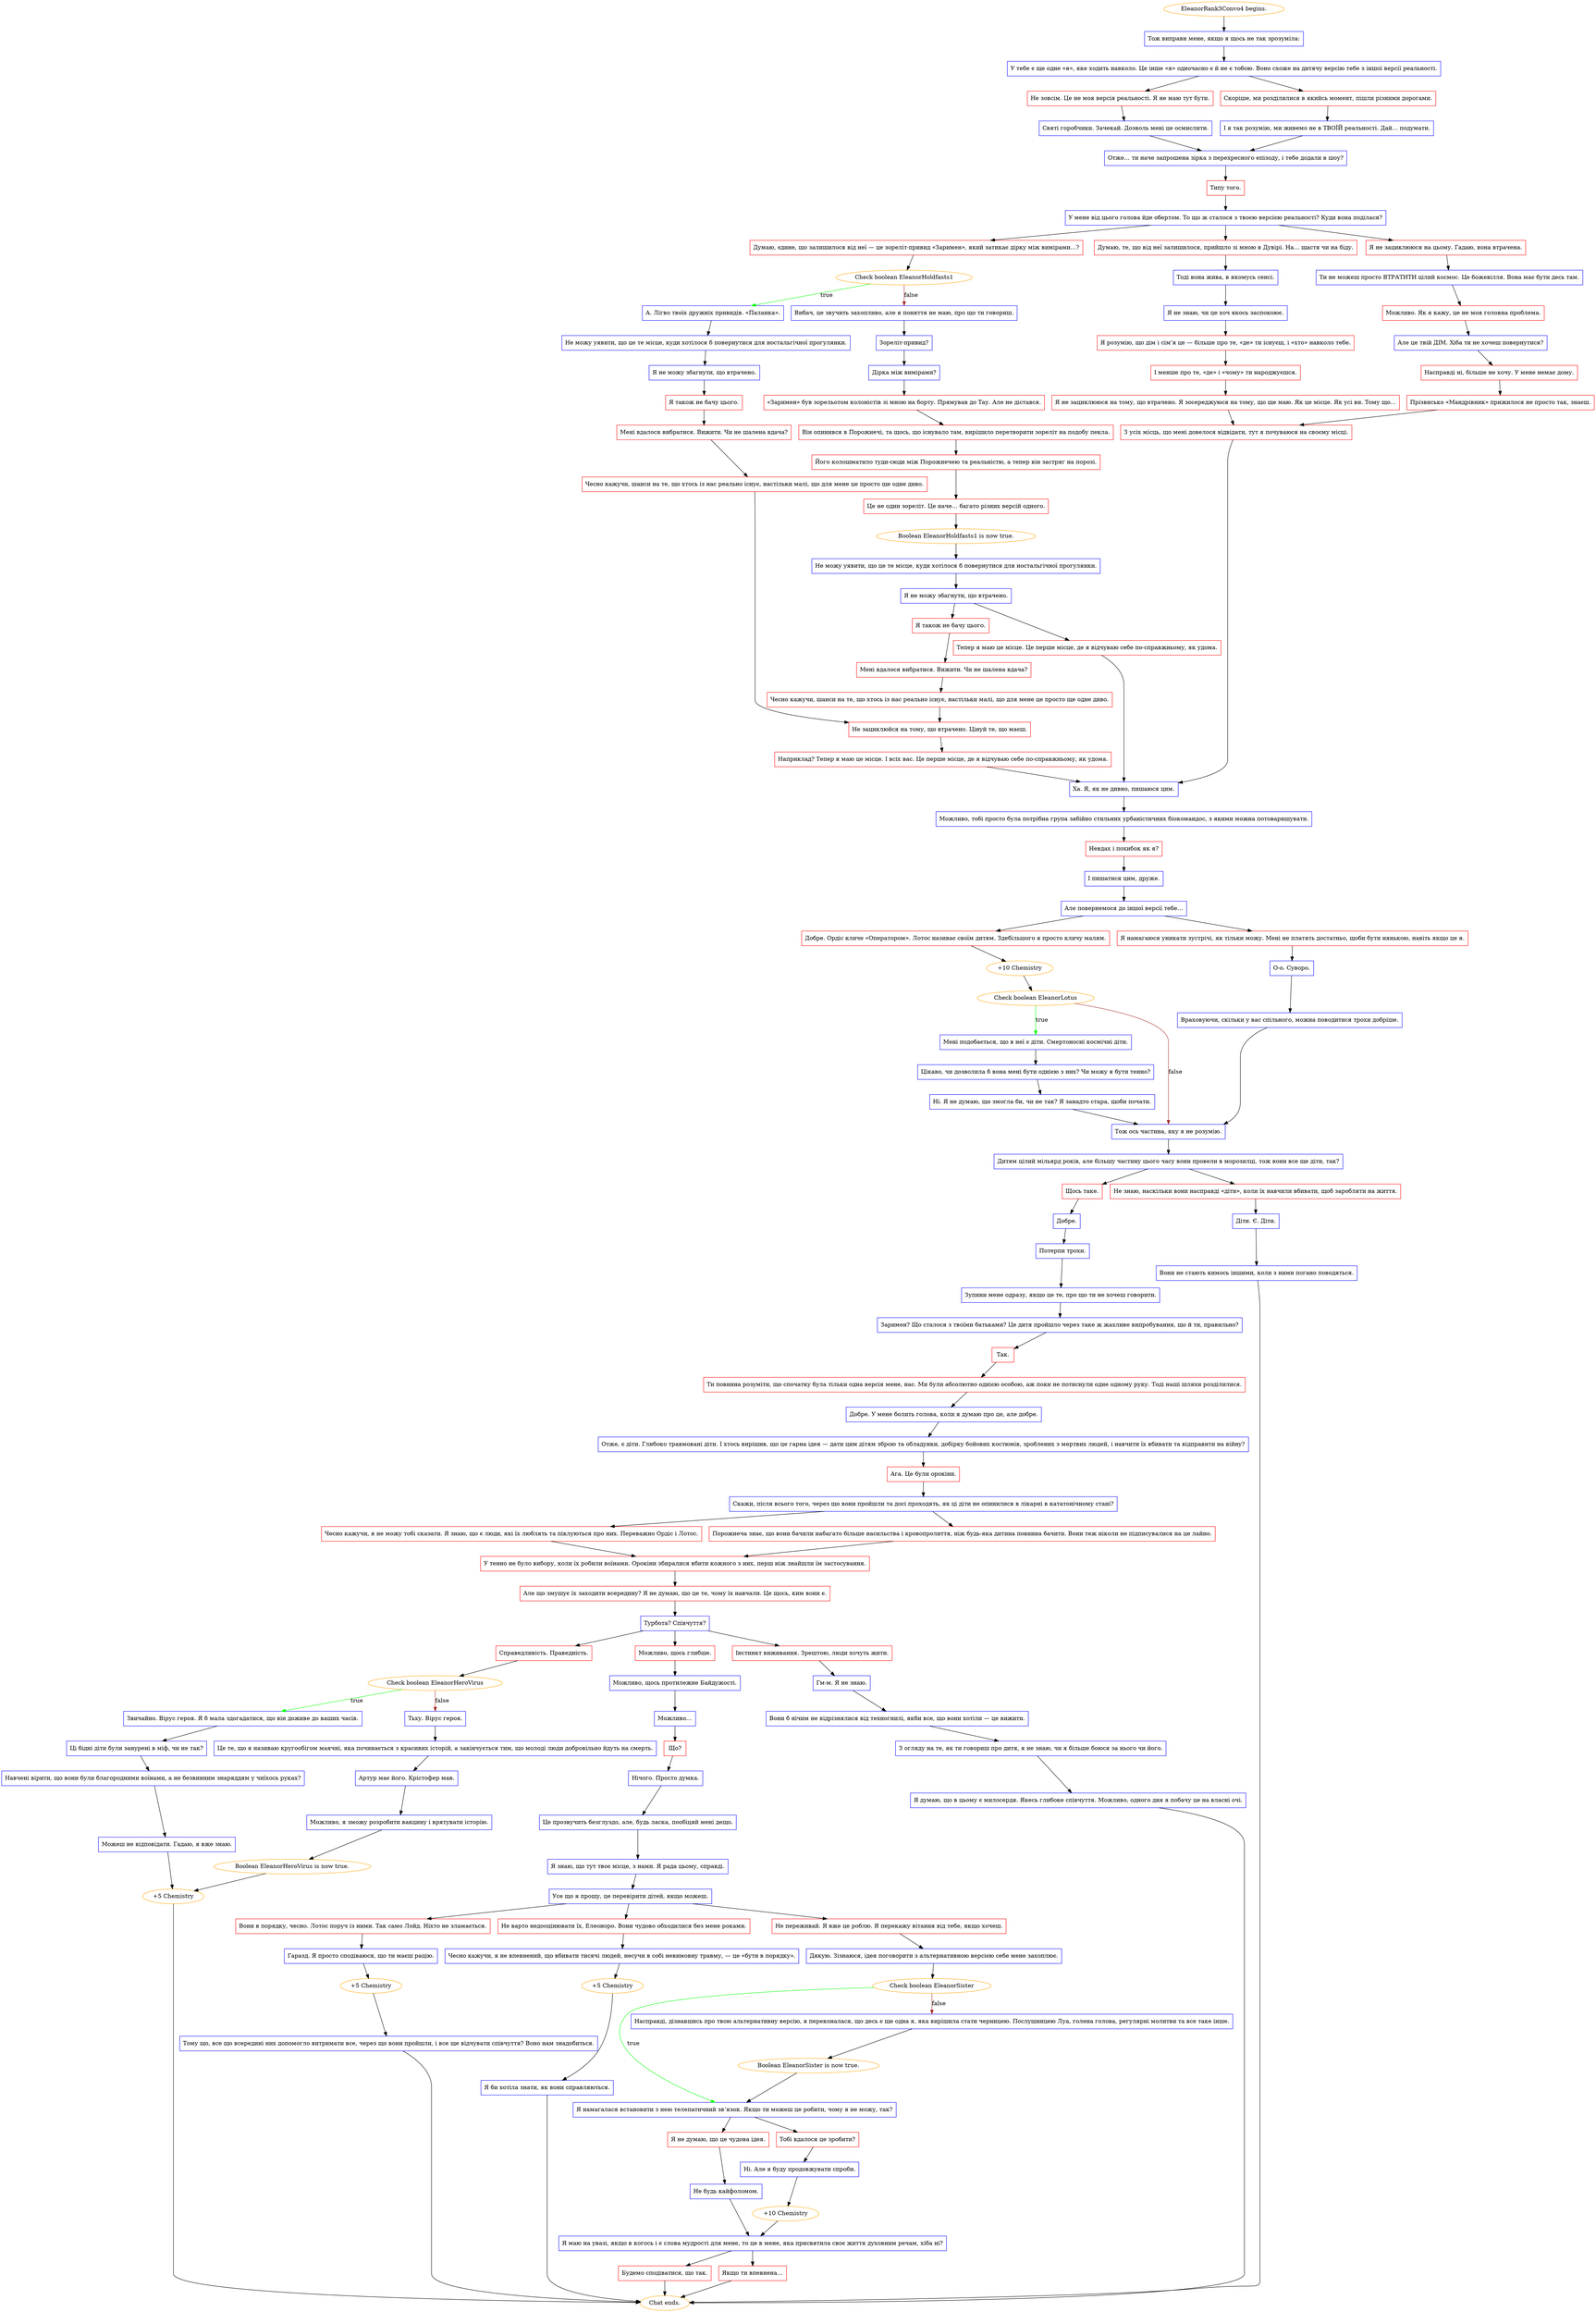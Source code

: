 digraph {
	"EleanorRank3Convo4 begins." [color=orange];
		"EleanorRank3Convo4 begins." -> j4289081601;
	j4289081601 [label="Тож виправи мене, якщо я щось не так зрозуміла:",shape=box,color=blue];
		j4289081601 -> j3206718370;
	j3206718370 [label="У тебе є ще одне «я», яке ходить навколо. Це інше «я» одночасно є й не є тобою. Воно схоже на дитячу версію тебе з іншої версії реальності.",shape=box,color=blue];
		j3206718370 -> j1398527731;
		j3206718370 -> j2006253951;
	j1398527731 [label="Не зовсім. Це не моя версія реальності. Я не маю тут бути.",shape=box,color=red];
		j1398527731 -> j2717525150;
	j2006253951 [label="Скоріше, ми розділилися в якийсь момент, пішли різними дорогами.",shape=box,color=red];
		j2006253951 -> j3439850500;
	j2717525150 [label="Святі горобчики. Зачекай. Дозволь мені це осмислити.",shape=box,color=blue];
		j2717525150 -> j2345143230;
	j3439850500 [label="І я так розумію, ми живемо не в ТВОЇЙ реальності. Дай… подумати.",shape=box,color=blue];
		j3439850500 -> j2345143230;
	j2345143230 [label="Отже… ти наче запрошена зірка з перехресного епізоду, і тебе додали в шоу?",shape=box,color=blue];
		j2345143230 -> j2063978077;
	j2063978077 [label="Типу того.",shape=box,color=red];
		j2063978077 -> j1553226688;
	j1553226688 [label="У мене від цього голова йде обертом. То що ж сталося з твоєю версією реальності? Куди вона поділася?",shape=box,color=blue];
		j1553226688 -> j3998394523;
		j1553226688 -> j1876920644;
		j1553226688 -> j2238799799;
	j3998394523 [label="Думаю, єдине, що залишилося від неї — це зореліт-привид «Заримен», який затикає дірку між вимірами…?",shape=box,color=red];
		j3998394523 -> j622483262;
	j1876920644 [label="Думаю, те, що від неї залишилося, прийшло зі мною в Дувірі. На… щастя чи на біду.",shape=box,color=red];
		j1876920644 -> j927181399;
	j2238799799 [label="Я не зациклююся на цьому. Гадаю, вона втрачена.",shape=box,color=red];
		j2238799799 -> j3472077143;
	j622483262 [label="Check boolean EleanorHoldfasts1",color=orange];
		j622483262 -> j896471733 [label=true,color=green];
		j622483262 -> j2626816608 [label=false,color=brown];
	j927181399 [label="Тоді вона жива, в якомусь сенсі.",shape=box,color=blue];
		j927181399 -> j3492788674;
	j3472077143 [label="Ти не можеш просто ВТРАТИТИ цілий космос. Це божевілля. Вона має бути десь там.",shape=box,color=blue];
		j3472077143 -> j2571676085;
	j896471733 [label="А. Лігво твоїх дружніх привидів. «Паланка».",shape=box,color=blue];
		j896471733 -> j830645046;
	j2626816608 [label="Вибач, це звучить захопливо, але я поняття не маю, про що ти говориш.",shape=box,color=blue];
		j2626816608 -> j3585899425;
	j3492788674 [label="Я не знаю, чи це хоч якось заспокоює.",shape=box,color=blue];
		j3492788674 -> j4159757612;
	j2571676085 [label="Можливо. Як я кажу, це не моя головна проблема.",shape=box,color=red];
		j2571676085 -> j3105344496;
	j830645046 [label="Не можу уявити, що це те місце, куди хотілося б повернутися для ностальгічної прогулянки.",shape=box,color=blue];
		j830645046 -> j1361613779;
	j3585899425 [label="Зореліт-привид?",shape=box,color=blue];
		j3585899425 -> j1816814555;
	j4159757612 [label="Я розумію, що дім і сім’я це — більше про те, «де» ти існуєш, і «хто» навколо тебе.",shape=box,color=red];
		j4159757612 -> j2694157899;
	j3105344496 [label="Але це твій ДІМ. Хіба ти не хочеш повернутися?",shape=box,color=blue];
		j3105344496 -> j1674544884;
	j1361613779 [label="Я не можу збагнути, що втрачено.",shape=box,color=blue];
		j1361613779 -> j980047039;
	j1816814555 [label="Дірка між вимірами?",shape=box,color=blue];
		j1816814555 -> j4279459893;
	j2694157899 [label="І менше про те, «де» і «чому» ти народжуєшся.",shape=box,color=red];
		j2694157899 -> j1295919186;
	j1674544884 [label="Насправді ні, більше не хочу. У мене немає дому.",shape=box,color=red];
		j1674544884 -> j1400018515;
	j980047039 [label="Я також не бачу цього.",shape=box,color=red];
		j980047039 -> j311343775;
	j4279459893 [label="«Заримен» був зорельотом колоністів зі мною на борту. Прямував до Тау. Але не дістався.",shape=box,color=red];
		j4279459893 -> j3291397199;
	j1295919186 [label="Я не зациклююся на тому, що втрачено. Я зосереджуюся на тому, що ще маю. Як це місце. Як усі ви. Тому що…",shape=box,color=red];
		j1295919186 -> j2195914532;
	j1400018515 [label="Прізвисько «Мандрівник» прижилося не просто так, знаєш.",shape=box,color=red];
		j1400018515 -> j2195914532;
	j311343775 [label="Мені вдалося вибратися. Вижити. Чи не шалена вдача?",shape=box,color=red];
		j311343775 -> j948494725;
	j3291397199 [label="Він опинився в Порожнечі, та щось, що існувало там, вирішило перетворити зореліт на подобу пекла.",shape=box,color=red];
		j3291397199 -> j3153416823;
	j2195914532 [label="З усіх місць, що мені довелося відвідати, тут я почуваюся на своєму місці.",shape=box,color=red];
		j2195914532 -> j402661431;
	j948494725 [label="Чесно кажучи, шанси на те, що хтось із нас реально існує, настільки малі, що для мене це просто ще одне диво.",shape=box,color=red];
		j948494725 -> j616063775;
	j3153416823 [label="Його колошматило туди-сюди між Порожнечею та реальністю, а тепер він застряг на порозі.",shape=box,color=red];
		j3153416823 -> j3437058313;
	j402661431 [label="Ха. Я, як не дивно, пишаюся цим.",shape=box,color=blue];
		j402661431 -> j3403342449;
	j616063775 [label="Не зациклюйся на тому, що втрачено. Цінуй те, що маєш.",shape=box,color=red];
		j616063775 -> j2807300306;
	j3437058313 [label="Це не один зореліт. Це наче… багато різних версій одного.",shape=box,color=red];
		j3437058313 -> j4202396587;
	j3403342449 [label="Можливо, тобі просто була потрібна група забійно стильних урбаністичних біокомандос, з якими можна потоваришувати.",shape=box,color=blue];
		j3403342449 -> j787840071;
	j2807300306 [label="Наприклад? Тепер я маю це місце. І всіх вас. Це перше місце, де я відчуваю себе по-справжньому, як удома.",shape=box,color=red];
		j2807300306 -> j402661431;
	j4202396587 [label="Boolean EleanorHoldfasts1 is now true.",color=orange];
		j4202396587 -> j4168277668;
	j787840071 [label="Невдах і похибок як я?",shape=box,color=red];
		j787840071 -> j1009595048;
	j4168277668 [label="Не можу уявити, що це те місце, куди хотілося б повернутися для ностальгічної прогулянки.",shape=box,color=blue];
		j4168277668 -> j3175334095;
	j1009595048 [label="І пишатися цим, друже.",shape=box,color=blue];
		j1009595048 -> j304505208;
	j3175334095 [label="Я не можу збагнути, що втрачено.",shape=box,color=blue];
		j3175334095 -> j2326261605;
		j3175334095 -> j3223651470;
	j304505208 [label="Але повернемося до іншої версії тебе…",shape=box,color=blue];
		j304505208 -> j2059626294;
		j304505208 -> j3669826401;
	j2326261605 [label="Я також не бачу цього.",shape=box,color=red];
		j2326261605 -> j2559790414;
	j3223651470 [label="Тепер я маю це місце. Це перше місце, де я відчуваю себе по-справжньому, як удома.",shape=box,color=red];
		j3223651470 -> j402661431;
	j2059626294 [label="Добре. Ордіс кличе «Оператором». Лотос називає своїм дитям. Здебільшого я просто кличу малям.",shape=box,color=red];
		j2059626294 -> j4061780858;
	j3669826401 [label="Я намагаюся уникати зустрічі, як тільки можу. Мені не платять достатньо, щоби бути нянькою, навіть якщо це я.",shape=box,color=red];
		j3669826401 -> j2005000558;
	j2559790414 [label="Мені вдалося вибратися. Вижити. Чи не шалена вдача?",shape=box,color=red];
		j2559790414 -> j3096469906;
	j4061780858 [label="+10 Chemistry",color=orange];
		j4061780858 -> j3978629636;
	j2005000558 [label="О-о. Суворо.",shape=box,color=blue];
		j2005000558 -> j2058763208;
	j3096469906 [label="Чесно кажучи, шанси на те, що хтось із нас реально існує, настільки малі, що для мене це просто ще одне диво.",shape=box,color=red];
		j3096469906 -> j616063775;
	j3978629636 [label="Check boolean EleanorLotus",color=orange];
		j3978629636 -> j2289618506 [label=true,color=green];
		j3978629636 -> j1784322073 [label=false,color=brown];
	j2058763208 [label="Враховуючи, скільки у вас спільного, можна поводитися трохи добріше.",shape=box,color=blue];
		j2058763208 -> j1784322073;
	j2289618506 [label="Мені подобається, що в неї є діти. Смертоносні космічні діти.",shape=box,color=blue];
		j2289618506 -> j3289854112;
	j1784322073 [label="Тож ось частина, яку я не розумію.",shape=box,color=blue];
		j1784322073 -> j870512527;
	j3289854112 [label="Цікаво, чи дозволила б вона мені бути однією з них? Чи можу я бути тенно?",shape=box,color=blue];
		j3289854112 -> j1685993846;
	j870512527 [label="Дитям цілий мільярд років, але більшу частину цього часу вони провели в морозилці, тож вони все ще діти, так?",shape=box,color=blue];
		j870512527 -> j2255343676;
		j870512527 -> j3950405127;
	j1685993846 [label="Ні. Я не думаю, що змогла би, чи не так? Я занадто стара, щоби почати.",shape=box,color=blue];
		j1685993846 -> j1784322073;
	j2255343676 [label="Щось таке.",shape=box,color=red];
		j2255343676 -> j1819235299;
	j3950405127 [label="Не знаю, наскільки вони насправді «діти», коли їх навчили вбивати, щоб заробляти на життя.",shape=box,color=red];
		j3950405127 -> j3188446647;
	j1819235299 [label="Добре.",shape=box,color=blue];
		j1819235299 -> j1036246875;
	j3188446647 [label="Діти. Є. Діти.",shape=box,color=blue];
		j3188446647 -> j432162981;
	j1036246875 [label="Потерпи трохи.",shape=box,color=blue];
		j1036246875 -> j2298168406;
	j432162981 [label="Вони не стають кимось іншими, коли з ними погано поводяться.",shape=box,color=blue];
		j432162981 -> "Chat ends.";
	j2298168406 [label="Зупини мене одразу, якщо це те, про що ти не хочеш говорити.",shape=box,color=blue];
		j2298168406 -> j2075140409;
	"Chat ends." [color=orange];
	j2075140409 [label="Заримен? Що сталося з твоїми батьками? Це дитя пройшло через таке ж жахливе випробування, що й ти, правильно?",shape=box,color=blue];
		j2075140409 -> j1567873388;
	j1567873388 [label="Так.",shape=box,color=red];
		j1567873388 -> j1201906971;
	j1201906971 [label="Ти повинна розуміти, що спочатку була тільки одна версія мене, нас. Ми були абсолютно однією особою, аж поки не потиснули одне одному руку. Тоді наші шляхи розділилися.",shape=box,color=red];
		j1201906971 -> j2426253036;
	j2426253036 [label="Добре. У мене болить голова, коли я думаю про це, але добре.",shape=box,color=blue];
		j2426253036 -> j4039127814;
	j4039127814 [label="Отже, є діти. Глибоко травмовані діти. І хтось вирішив, що це гарна ідея — дати цим дітям зброю та обладунки, добірку бойових костюмів, зроблених з мертвих людей, і навчити їх вбивати та відправити на війну?",shape=box,color=blue];
		j4039127814 -> j2848186517;
	j2848186517 [label="Ага. Це були орокіни.",shape=box,color=red];
		j2848186517 -> j4104825696;
	j4104825696 [label="Скажи, після всього того, через що вони пройшли та досі проходять, як ці діти не опинилися в лікарні в кататонічному стані?",shape=box,color=blue];
		j4104825696 -> j1304686059;
		j4104825696 -> j727256856;
	j1304686059 [label="Чесно кажучи, я не можу тобі сказати. Я знаю, що є люди, які їх люблять та піклуються про них. Переважно Ордіс і Лотос.",shape=box,color=red];
		j1304686059 -> j3969313551;
	j727256856 [label="Порожнеча знає, що вони бачили набагато більше насильства і кровопролиття, ніж будь-яка дитина повинна бачити. Вони теж ніколи не підписувалися на це лайно.",shape=box,color=red];
		j727256856 -> j3969313551;
	j3969313551 [label="У тенно не було вибору, коли їх робили воїнами. Орокіни збиралися вбити кожного з них, перш ніж знайшли їм застосування.",shape=box,color=red];
		j3969313551 -> j2767985599;
	j2767985599 [label="Але що змушує їх заходити всередину? Я не думаю, що це те, чому їх навчали. Це щось, ким вони є.",shape=box,color=red];
		j2767985599 -> j3140055571;
	j3140055571 [label="Турбота? Співчуття?",shape=box,color=blue];
		j3140055571 -> j1301259863;
		j3140055571 -> j480314968;
		j3140055571 -> j2846905954;
	j1301259863 [label="Справедливість. Праведність.",shape=box,color=red];
		j1301259863 -> j3862202944;
	j480314968 [label="Можливо, щось глибше.",shape=box,color=red];
		j480314968 -> j759296133;
	j2846905954 [label="Інстинкт виживання. Зрештою, люди хочуть жити.",shape=box,color=red];
		j2846905954 -> j2811346144;
	j3862202944 [label="Check boolean EleanorHeroVirus",color=orange];
		j3862202944 -> j1847562676 [label=true,color=green];
		j3862202944 -> j1650190209 [label=false,color=brown];
	j759296133 [label="Можливо, щось протилежне Байдужості.",shape=box,color=blue];
		j759296133 -> j702387876;
	j2811346144 [label="Гм-м. Я не знаю.",shape=box,color=blue];
		j2811346144 -> j180340797;
	j1847562676 [label="Звичайно. Вірус героя. Я б мала здогадатися, що він доживе до ваших часів.",shape=box,color=blue];
		j1847562676 -> j240546797;
	j1650190209 [label="Тьху. Вірус героя.",shape=box,color=blue];
		j1650190209 -> j437882619;
	j702387876 [label="Можливо…",shape=box,color=blue];
		j702387876 -> j977377119;
	j180340797 [label="Вони б нічим не відрізнялися від техногнилі, якби все, що вони хотіли — це вижити.",shape=box,color=blue];
		j180340797 -> j3245578222;
	j240546797 [label="Ці бідні діти були занурені в міф, чи не так?",shape=box,color=blue];
		j240546797 -> j233295793;
	j437882619 [label="Це те, що я називаю кругообігом маячні, яка починається з красивих історій, а закінчується тим, що молоді люди добровільно йдуть на смерть.",shape=box,color=blue];
		j437882619 -> j3760012401;
	j977377119 [label="Що?",shape=box,color=red];
		j977377119 -> j2020298210;
	j3245578222 [label="З огляду на те, як ти говориш про дитя, я не знаю, чи я більше боюся за нього чи його.",shape=box,color=blue];
		j3245578222 -> j779920497;
	j233295793 [label="Навчені вірити, що вони були благородними воїнами, а не безвинним знаряддям у чиїхось руках?",shape=box,color=blue];
		j233295793 -> j36151051;
	j3760012401 [label="Артур має його. Крістофер мав.",shape=box,color=blue];
		j3760012401 -> j2320164348;
	j2020298210 [label="Нічого. Просто думка.",shape=box,color=blue];
		j2020298210 -> j2260776507;
	j779920497 [label="Я думаю, що в цьому є милосердя. Якесь глибоке співчуття. Можливо, одного дня я побачу це на власні очі.",shape=box,color=blue];
		j779920497 -> "Chat ends.";
	j36151051 [label="Можеш не відповідати. Гадаю, я вже знаю.",shape=box,color=blue];
		j36151051 -> j4081414586;
	j2320164348 [label="Можливо, я зможу розробити вакцину і врятувати історію.",shape=box,color=blue];
		j2320164348 -> j679405944;
	j2260776507 [label="Це прозвучить безглуздо, але, будь ласка, пообіцяй мені дещо.",shape=box,color=blue];
		j2260776507 -> j1966956752;
	j4081414586 [label="+5 Chemistry",color=orange];
		j4081414586 -> "Chat ends.";
	j679405944 [label="Boolean EleanorHeroVirus is now true.",color=orange];
		j679405944 -> j4081414586;
	j1966956752 [label="Я знаю, що тут твоє місце, з нами. Я рада цьому, справді.",shape=box,color=blue];
		j1966956752 -> j2219970890;
	j2219970890 [label="Усе що я прошу, це перевірити дітей, якщо можеш.",shape=box,color=blue];
		j2219970890 -> j2379549970;
		j2219970890 -> j2435607875;
		j2219970890 -> j1273069447;
	j2379549970 [label="Вони в порядку, чесно. Лотос поруч із ними. Так само Лойд. Ніхто не зламається.",shape=box,color=red];
		j2379549970 -> j777617687;
	j2435607875 [label="Не варто недооцінювати їх, Елеоноро. Вони чудово обходилися без мене роками.",shape=box,color=red];
		j2435607875 -> j1069825772;
	j1273069447 [label="Не переживай. Я вже це роблю. Я перекажу вітання від тебе, якщо хочеш.",shape=box,color=red];
		j1273069447 -> j3696129446;
	j777617687 [label="Гаразд. Я просто сподіваюся, що ти маєш рацію.",shape=box,color=blue];
		j777617687 -> j254967605;
	j1069825772 [label="Чесно кажучи, я не впевнений, що вбивати тисячі людей, несучи в собі невимовну травму, — це «бути в порядку».",shape=box,color=blue];
		j1069825772 -> j1032496965;
	j3696129446 [label="Дякую. Зізнаюся, ідея поговорити з альтернативною версією себе мене захоплює.",shape=box,color=blue];
		j3696129446 -> j3106748003;
	j254967605 [label="+5 Chemistry",color=orange];
		j254967605 -> j3743931817;
	j1032496965 [label="+5 Chemistry",color=orange];
		j1032496965 -> j3106777208;
	j3106748003 [label="Check boolean EleanorSister",color=orange];
		j3106748003 -> j2431831837 [label=true,color=green];
		j3106748003 -> j1931566924 [label=false,color=brown];
	j3743931817 [label="Тому що, все що всередині них допомогло витримати все, через що вони пройшли, і все ще відчувати співчуття? Воно нам знадобиться.",shape=box,color=blue];
		j3743931817 -> "Chat ends.";
	j3106777208 [label="Я би хотіла знати, як вони справляються.",shape=box,color=blue];
		j3106777208 -> "Chat ends.";
	j2431831837 [label="Я намагалася встановити з нею телепатичний зв’язок. Якщо ти можеш це робити, чому я не можу, так?",shape=box,color=blue];
		j2431831837 -> j2649356205;
		j2431831837 -> j491519187;
	j1931566924 [label="Насправді, дізнавшись про твою альтернативну версію, я переконалася, що десь є ще одна я, яка вирішила стати черницею. Послушницею Луа, голена голова, регулярні молитви та все таке інше.",shape=box,color=blue];
		j1931566924 -> j252479162;
	j2649356205 [label="Я не думаю, що це чудова ідея.",shape=box,color=red];
		j2649356205 -> j1235484355;
	j491519187 [label="Тобі вдалося це зробити?",shape=box,color=red];
		j491519187 -> j1890750138;
	j252479162 [label="Boolean EleanorSister is now true.",color=orange];
		j252479162 -> j2431831837;
	j1235484355 [label="Не будь кайфоломом.",shape=box,color=blue];
		j1235484355 -> j652659151;
	j1890750138 [label="Ні. Але я буду продовжувати спроби.",shape=box,color=blue];
		j1890750138 -> j2645965584;
	j652659151 [label="Я маю на увазі, якщо в когось і є слова мудрості для мене, то це в мене, яка присвятила своє життя духовним речам, хіба ні?",shape=box,color=blue];
		j652659151 -> j1562740826;
		j652659151 -> j2714883565;
	j2645965584 [label="+10 Chemistry",color=orange];
		j2645965584 -> j652659151;
	j1562740826 [label="Будемо сподіватися, що так.",shape=box,color=red];
		j1562740826 -> "Chat ends.";
	j2714883565 [label="Якщо ти впевнена…",shape=box,color=red];
		j2714883565 -> "Chat ends.";
}